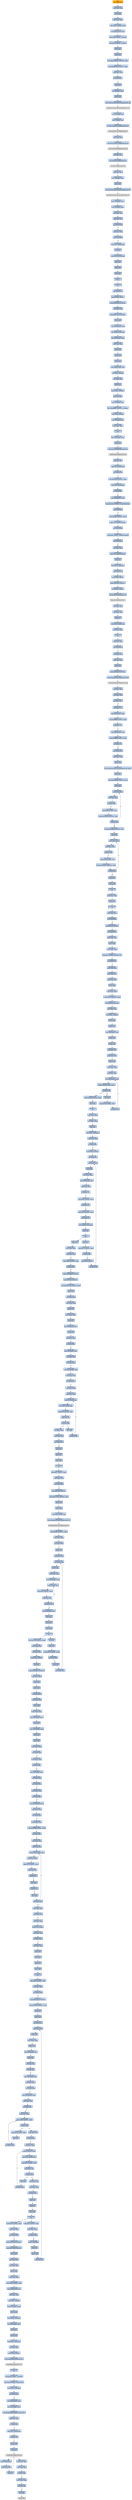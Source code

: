 digraph G {
node[shape=rectangle,style=filled,fillcolor=lightsteelblue,color=lightsteelblue]
bgcolor="transparent"
a0x0040e93acall_0x0041630e[label="start\ncall 0x0041630e",color="lightgrey",fillcolor="orange"];
a0x0041630emovl_edi_edi[label="0x0041630e\nmovl %edi, %edi"];
a0x00416310pushl_ebp[label="0x00416310\npushl %ebp"];
a0x00416311movl_esp_ebp[label="0x00416311\nmovl %esp, %ebp"];
a0x00416313subl_0x10UINT8_esp[label="0x00416313\nsubl $0x10<UINT8>, %esp"];
a0x00416316movl_0x004255d4_eax[label="0x00416316\nmovl 0x004255d4, %eax"];
a0x0041631bandl_0x0UINT8__8ebp_[label="0x0041631b\nandl $0x0<UINT8>, -8(%ebp)"];
a0x0041631fandl_0x0UINT8__4ebp_[label="0x0041631f\nandl $0x0<UINT8>, -4(%ebp)"];
a0x00416323pushl_ebx[label="0x00416323\npushl %ebx"];
a0x00416324pushl_edi[label="0x00416324\npushl %edi"];
a0x00416325movl_0xbb40e64eUINT32_edi[label="0x00416325\nmovl $0xbb40e64e<UINT32>, %edi"];
a0x0041632amovl_0xffff0000UINT32_ebx[label="0x0041632a\nmovl $0xffff0000<UINT32>, %ebx"];
a0x0041632fcmpl_edi_eax[label="0x0041632f\ncmpl %edi, %eax"];
a0x00416331je_0x00416340[label="0x00416331\nje 0x00416340"];
a0x00416340pushl_esi[label="0x00416340\npushl %esi"];
a0x00416341leal__8ebp__eax[label="0x00416341\nleal -8(%ebp), %eax"];
a0x00416344pushl_eax[label="0x00416344\npushl %eax"];
a0x00416345call_GetSystemTimeAsFileTime_kernel32_dll[label="0x00416345\ncall GetSystemTimeAsFileTime@kernel32.dll"];
GetSystemTimeAsFileTime_kernel32_dll[label="GetSystemTimeAsFileTime@kernel32.dll",color="lightgrey",fillcolor="lightgrey"];
a0x0041634bmovl__4ebp__esi[label="0x0041634b\nmovl -4(%ebp), %esi"];
a0x0041634exorl__8ebp__esi[label="0x0041634e\nxorl -8(%ebp), %esi"];
a0x00416351call_GetCurrentProcessId_kernel32_dll[label="0x00416351\ncall GetCurrentProcessId@kernel32.dll"];
GetCurrentProcessId_kernel32_dll[label="GetCurrentProcessId@kernel32.dll",color="lightgrey",fillcolor="lightgrey"];
a0x00416357xorl_eax_esi[label="0x00416357\nxorl %eax, %esi"];
a0x00416359call_GetCurrentThreadId_kernel32_dll[label="0x00416359\ncall GetCurrentThreadId@kernel32.dll"];
GetCurrentThreadId_kernel32_dll[label="GetCurrentThreadId@kernel32.dll",color="lightgrey",fillcolor="lightgrey"];
a0x0041635fxorl_eax_esi[label="0x0041635f\nxorl %eax, %esi"];
a0x00416361call_GetTickCount_kernel32_dll[label="0x00416361\ncall GetTickCount@kernel32.dll"];
GetTickCount_kernel32_dll[label="GetTickCount@kernel32.dll",color="lightgrey",fillcolor="lightgrey"];
a0x00416367xorl_eax_esi[label="0x00416367\nxorl %eax, %esi"];
a0x00416369leal__16ebp__eax[label="0x00416369\nleal -16(%ebp), %eax"];
a0x0041636cpushl_eax[label="0x0041636c\npushl %eax"];
a0x0041636dcall_QueryPerformanceCounter_kernel32_dll[label="0x0041636d\ncall QueryPerformanceCounter@kernel32.dll"];
QueryPerformanceCounter_kernel32_dll[label="QueryPerformanceCounter@kernel32.dll",color="lightgrey",fillcolor="lightgrey"];
a0x00416373movl__12ebp__eax[label="0x00416373\nmovl -12(%ebp), %eax"];
a0x00416376xorl__16ebp__eax[label="0x00416376\nxorl -16(%ebp), %eax"];
a0x00416379xorl_eax_esi[label="0x00416379\nxorl %eax, %esi"];
a0x0041637bcmpl_edi_esi[label="0x0041637b\ncmpl %edi, %esi"];
a0x0041637djne_0x00416386[label="0x0041637d\njne 0x00416386"];
a0x00416386testl_esi_ebx[label="0x00416386\ntestl %esi, %ebx"];
a0x00416388jne_0x00416396[label="0x00416388\njne 0x00416396"];
a0x00416396movl_esi_0x004255d4[label="0x00416396\nmovl %esi, 0x004255d4"];
a0x0041639cnotl_esi[label="0x0041639c\nnotl %esi"];
a0x0041639emovl_esi_0x004255d8[label="0x0041639e\nmovl %esi, 0x004255d8"];
a0x004163a4popl_esi[label="0x004163a4\npopl %esi"];
a0x004163a5popl_edi[label="0x004163a5\npopl %edi"];
a0x004163a6popl_ebx[label="0x004163a6\npopl %ebx"];
a0x004163a7leave_[label="0x004163a7\nleave "];
a0x004163a8ret[label="0x004163a8\nret"];
a0x0040e93fjmp_0x0040e7cd[label="0x0040e93f\njmp 0x0040e7cd"];
a0x0040e7cdpushl_0x58UINT8[label="0x0040e7cd\npushl $0x58<UINT8>"];
a0x0040e7cfpushl_0x423a90UINT32[label="0x0040e7cf\npushl $0x423a90<UINT32>"];
a0x0040e7d4call_0x00412580[label="0x0040e7d4\ncall 0x00412580"];
a0x00412580pushl_0x4125e0UINT32[label="0x00412580\npushl $0x4125e0<UINT32>"];
a0x00412585pushl_fs_0[label="0x00412585\npushl %fs:0"];
a0x0041258cmovl_0x10esp__eax[label="0x0041258c\nmovl 0x10(%esp), %eax"];
a0x00412590movl_ebp_0x10esp_[label="0x00412590\nmovl %ebp, 0x10(%esp)"];
a0x00412594leal_0x10esp__ebp[label="0x00412594\nleal 0x10(%esp), %ebp"];
a0x00412598subl_eax_esp[label="0x00412598\nsubl %eax, %esp"];
a0x0041259apushl_ebx[label="0x0041259a\npushl %ebx"];
a0x0041259bpushl_esi[label="0x0041259b\npushl %esi"];
a0x0041259cpushl_edi[label="0x0041259c\npushl %edi"];
a0x0041259dmovl_0x004255d4_eax[label="0x0041259d\nmovl 0x004255d4, %eax"];
a0x004125a2xorl_eax__4ebp_[label="0x004125a2\nxorl %eax, -4(%ebp)"];
a0x004125a5xorl_ebp_eax[label="0x004125a5\nxorl %ebp, %eax"];
a0x004125a7pushl_eax[label="0x004125a7\npushl %eax"];
a0x004125a8movl_esp__24ebp_[label="0x004125a8\nmovl %esp, -24(%ebp)"];
a0x004125abpushl__8ebp_[label="0x004125ab\npushl -8(%ebp)"];
a0x004125aemovl__4ebp__eax[label="0x004125ae\nmovl -4(%ebp), %eax"];
a0x004125b1movl_0xfffffffeUINT32__4ebp_[label="0x004125b1\nmovl $0xfffffffe<UINT32>, -4(%ebp)"];
a0x004125b8movl_eax__8ebp_[label="0x004125b8\nmovl %eax, -8(%ebp)"];
a0x004125bbleal__16ebp__eax[label="0x004125bb\nleal -16(%ebp), %eax"];
a0x004125bemovl_eax_fs_0[label="0x004125be\nmovl %eax, %fs:0"];
a0x004125c4ret[label="0x004125c4\nret"];
a0x0040e7d9leal__104ebp__eax[label="0x0040e7d9\nleal -104(%ebp), %eax"];
a0x0040e7dcpushl_eax[label="0x0040e7dc\npushl %eax"];
a0x0040e7ddcall_GetStartupInfoW_kernel32_dll[label="0x0040e7dd\ncall GetStartupInfoW@kernel32.dll"];
GetStartupInfoW_kernel32_dll[label="GetStartupInfoW@kernel32.dll",color="lightgrey",fillcolor="lightgrey"];
a0x0040e7e3xorl_esi_esi[label="0x0040e7e3\nxorl %esi, %esi"];
a0x0040e7e5cmpl_esi_0x00428528[label="0x0040e7e5\ncmpl %esi, 0x00428528"];
a0x0040e7ebjne_0x0040e7f8[label="0x0040e7eb\njne 0x0040e7f8"];
a0x0040e7f8movl_0x5a4dUINT32_eax[label="0x0040e7f8\nmovl $0x5a4d<UINT32>, %eax"];
a0x0040e7fdcmpw_ax_0x00400000[label="0x0040e7fd\ncmpw %ax, 0x00400000"];
a0x0040e804je_0x0040e80b[label="0x0040e804\nje 0x0040e80b"];
a0x0040e80bmovl_0x0040003c_eax[label="0x0040e80b\nmovl 0x0040003c, %eax"];
a0x0040e810cmpl_0x4550UINT32_0x400000eax_[label="0x0040e810\ncmpl $0x4550<UINT32>, 0x400000(%eax)"];
a0x0040e81ajne_0x0040e806[label="0x0040e81a\njne 0x0040e806"];
a0x0040e81cmovl_0x10bUINT32_ecx[label="0x0040e81c\nmovl $0x10b<UINT32>, %ecx"];
a0x0040e821cmpw_cx_0x400018eax_[label="0x0040e821\ncmpw %cx, 0x400018(%eax)"];
a0x0040e828jne_0x0040e806[label="0x0040e828\njne 0x0040e806"];
a0x0040e82acmpl_0xeUINT8_0x400074eax_[label="0x0040e82a\ncmpl $0xe<UINT8>, 0x400074(%eax)"];
a0x0040e831jbe_0x0040e806[label="0x0040e831\njbe 0x0040e806"];
a0x0040e833xorl_ecx_ecx[label="0x0040e833\nxorl %ecx, %ecx"];
a0x0040e835cmpl_esi_0x4000e8eax_[label="0x0040e835\ncmpl %esi, 0x4000e8(%eax)"];
a0x0040e83bsetne_cl[label="0x0040e83b\nsetne %cl"];
a0x0040e83emovl_ecx__28ebp_[label="0x0040e83e\nmovl %ecx, -28(%ebp)"];
a0x0040e841call_0x0041276f[label="0x0040e841\ncall 0x0041276f"];
a0x0041276fpushl_0x0UINT8[label="0x0041276f\npushl $0x0<UINT8>"];
a0x00412771pushl_0x1000UINT32[label="0x00412771\npushl $0x1000<UINT32>"];
a0x00412776pushl_0x0UINT8[label="0x00412776\npushl $0x0<UINT8>"];
a0x00412778call_HeapCreate_kernel32_dll[label="0x00412778\ncall HeapCreate@kernel32.dll"];
HeapCreate_kernel32_dll[label="HeapCreate@kernel32.dll",color="lightgrey",fillcolor="lightgrey"];
a0x0041277exorl_ecx_ecx[label="0x0041277e\nxorl %ecx, %ecx"];
a0x00412780testl_eax_eax[label="0x00412780\ntestl %eax, %eax"];
a0x00412782setne_cl[label="0x00412782\nsetne %cl"];
a0x00412785movl_eax_0x00427ad0[label="0x00412785\nmovl %eax, 0x00427ad0"];
a0x0041278amovl_ecx_eax[label="0x0041278a\nmovl %ecx, %eax"];
a0x0041278cret[label="0x0041278c\nret"];
a0x0040e846testl_eax_eax[label="0x0040e846\ntestl %eax, %eax"];
a0x0040e848jne_0x0040e852[label="0x0040e848\njne 0x0040e852"];
a0x0040e852call_0x004119ca[label="0x0040e852\ncall 0x004119ca"];
a0x004119camovl_edi_edi[label="0x004119ca\nmovl %edi, %edi"];
a0x004119ccpushl_edi[label="0x004119cc\npushl %edi"];
a0x004119cdpushl_0x41f160UINT32[label="0x004119cd\npushl $0x41f160<UINT32>"];
a0x004119d2call_GetModuleHandleW_kernel32_dll[label="0x004119d2\ncall GetModuleHandleW@kernel32.dll"];
GetModuleHandleW_kernel32_dll[label="GetModuleHandleW@kernel32.dll",color="lightgrey",fillcolor="lightgrey"];
a0x004119d8movl_eax_edi[label="0x004119d8\nmovl %eax, %edi"];
a0x004119datestl_edi_edi[label="0x004119da\ntestl %edi, %edi"];
a0x004119dcjne_0x004119e7[label="0x004119dc\njne 0x004119e7"];
a0x004119decall_0x00411717[label="0x004119de\ncall 0x00411717"];
a0x00411717movl_0x00425d5c_eax[label="0x00411717\nmovl 0x00425d5c, %eax"];
a0x0041171ccmpl_0xffffffffUINT8_eax[label="0x0041171c\ncmpl $0xffffffff<UINT8>, %eax"];
a0x0041171fje_0x00411737[label="0x0041171f\nje 0x00411737"];
a0x00411737movl_0x00425d60_eax[label="0x00411737\nmovl 0x00425d60, %eax"];
a0x0041173ccmpl_0xffffffffUINT8_eax[label="0x0041173c\ncmpl $0xffffffff<UINT8>, %eax"];
a0x0041173fje_0x0041174f[label="0x0041173f\nje 0x0041174f"];
a0x0041174fjmp_0x00412873[label="0x0041174f\njmp 0x00412873"];
a0x00412873movl_edi_edi[label="0x00412873\nmovl %edi, %edi"];
a0x00412875pushl_ebx[label="0x00412875\npushl %ebx"];
a0x00412876movl_DeleteCriticalSection_kernel32_dll_ebx[label="0x00412876\nmovl DeleteCriticalSection@kernel32.dll, %ebx"];
a0x0041287cpushl_esi[label="0x0041287c\npushl %esi"];
a0x0041287dmovl_0x425db0UINT32_esi[label="0x0041287d\nmovl $0x425db0<UINT32>, %esi"];
a0x00412882pushl_edi[label="0x00412882\npushl %edi"];
a0x00412883movl_esi__edi[label="0x00412883\nmovl (%esi), %edi"];
a0x00412885testl_edi_edi[label="0x00412885\ntestl %edi, %edi"];
a0x00412887je_0x0041289c[label="0x00412887\nje 0x0041289c"];
a0x0041289caddl_0x8UINT8_esi[label="0x0041289c\naddl $0x8<UINT8>, %esi"];
a0x0041289fcmpl_0x425ed0UINT32_esi[label="0x0041289f\ncmpl $0x425ed0<UINT32>, %esi"];
a0x004128a5jl_0x00412883[label="0x004128a5\njl 0x00412883"];
a0x004128a7movl_0x425db0UINT32_esi[label="0x004128a7\nmovl $0x425db0<UINT32>, %esi"];
a0x004128acpopl_edi[label="0x004128ac\npopl %edi"];
a0x004128admovl_esi__eax[label="0x004128ad\nmovl (%esi), %eax"];
a0x004128aftestl_eax_eax[label="0x004128af\ntestl %eax, %eax"];
a0x004128b1je_0x004128bc[label="0x004128b1\nje 0x004128bc"];
a0x004128bcaddl_0x8UINT8_esi[label="0x004128bc\naddl $0x8<UINT8>, %esi"];
a0x004128bfcmpl_0x425ed0UINT32_esi[label="0x004128bf\ncmpl $0x425ed0<UINT32>, %esi"];
a0x004128c5jl_0x004128ad[label="0x004128c5\njl 0x004128ad"];
a0x004128c7popl_esi[label="0x004128c7\npopl %esi"];
a0x004128c8popl_ebx[label="0x004128c8\npopl %ebx"];
a0x004128c9ret[label="0x004128c9\nret"];
a0x004119e3xorl_eax_eax[label="0x004119e3\nxorl %eax, %eax"];
a0x004119e5popl_edi[label="0x004119e5\npopl %edi"];
a0x004119e6ret[label="0x004119e6\nret"];
a0x0040e857testl_eax_eax[label="0x0040e857\ntestl %eax, %eax"];
a0x0040e859jne_0x0040e863[label="0x0040e859\njne 0x0040e863"];
a0x0040e85bpushl_0x10UINT8[label="0x0040e85b\npushl $0x10<UINT8>"];
a0x0040e85dcall_0x0040e7a4[label="0x0040e85d\ncall 0x0040e7a4"];
a0x0040e7a4movl_edi_edi[label="0x0040e7a4\nmovl %edi, %edi"];
a0x0040e7a6pushl_ebp[label="0x0040e7a6\npushl %ebp"];
a0x0040e7a7movl_esp_ebp[label="0x0040e7a7\nmovl %esp, %ebp"];
a0x0040e7a9cmpl_0x1UINT8_0x00427764[label="0x0040e7a9\ncmpl $0x1<UINT8>, 0x00427764"];
a0x0040e7b0jne_0x0040e7b7[label="0x0040e7b0\njne 0x0040e7b7"];
a0x0040e7b7pushl_0x8ebp_[label="0x0040e7b7\npushl 0x8(%ebp)"];
a0x0040e7bacall_0x004157c2[label="0x0040e7ba\ncall 0x004157c2"];
a0x004157c2movl_edi_edi[label="0x004157c2\nmovl %edi, %edi"];
a0x004157c4pushl_ebp[label="0x004157c4\npushl %ebp"];
a0x004157c5movl_esp_ebp[label="0x004157c5\nmovl %esp, %ebp"];
a0x004157c7subl_0x1fcUINT32_esp[label="0x004157c7\nsubl $0x1fc<UINT32>, %esp"];
a0x004157cdmovl_0x004255d4_eax[label="0x004157cd\nmovl 0x004255d4, %eax"];
a0x004157d2xorl_ebp_eax[label="0x004157d2\nxorl %ebp, %eax"];
a0x004157d4movl_eax__4ebp_[label="0x004157d4\nmovl %eax, -4(%ebp)"];
a0x004157d7pushl_ebx[label="0x004157d7\npushl %ebx"];
a0x004157d8pushl_esi[label="0x004157d8\npushl %esi"];
a0x004157d9movl_0x8ebp__esi[label="0x004157d9\nmovl 0x8(%ebp), %esi"];
a0x004157dcpushl_edi[label="0x004157dc\npushl %edi"];
a0x004157ddpushl_esi[label="0x004157dd\npushl %esi"];
a0x004157decall_0x0041579c[label="0x004157de\ncall 0x0041579c"];
a0x0041579cmovl_edi_edi[label="0x0041579c\nmovl %edi, %edi"];
a0x0041579epushl_ebp[label="0x0041579e\npushl %ebp"];
a0x0041579fmovl_esp_ebp[label="0x0041579f\nmovl %esp, %ebp"];
a0x004157a1xorl_eax_eax[label="0x004157a1\nxorl %eax, %eax"];
a0x004157a3movl_0x8ebp__ecx[label="0x004157a3\nmovl 0x8(%ebp), %ecx"];
a0x004157a6cmpl_0x41fa48eax8__ecx[label="0x004157a6\ncmpl 0x41fa48(,%eax,8), %ecx"];
a0x004157adje_0x004157b9[label="0x004157ad\nje 0x004157b9"];
a0x004157afincl_eax[label="0x004157af\nincl %eax"];
a0x004157b0cmpl_0x16UINT8_eax[label="0x004157b0\ncmpl $0x16<UINT8>, %eax"];
a0x004157b3jb_0x004157a3[label="0x004157b3\njb 0x004157a3"];
a0x004157b9movl_0x41fa4ceax8__eax[label="0x004157b9\nmovl 0x41fa4c(,%eax,8), %eax"];
a0x004157c0popl_ebp[label="0x004157c0\npopl %ebp"];
a0x004157c1ret[label="0x004157c1\nret"];
a0x004157e3movl_eax_edi[label="0x004157e3\nmovl %eax, %edi"];
a0x004157e5xorl_ebx_ebx[label="0x004157e5\nxorl %ebx, %ebx"];
a0x004157e7popl_ecx[label="0x004157e7\npopl %ecx"];
a0x004157e8movl_edi__508ebp_[label="0x004157e8\nmovl %edi, -508(%ebp)"];
a0x004157eecmpl_ebx_edi[label="0x004157ee\ncmpl %ebx, %edi"];
a0x004157f0je_0x00415962[label="0x004157f0\nje 0x00415962"];
a0x004157f6pushl_0x3UINT8[label="0x004157f6\npushl $0x3<UINT8>"];
a0x004157f8call_0x0041c6f7[label="0x004157f8\ncall 0x0041c6f7"];
a0x0041c6f7movl_edi_edi[label="0x0041c6f7\nmovl %edi, %edi"];
a0x0041c6f9pushl_ebp[label="0x0041c6f9\npushl %ebp"];
a0x0041c6famovl_esp_ebp[label="0x0041c6fa\nmovl %esp, %ebp"];
a0x0041c6fcmovl_0x8ebp__ecx[label="0x0041c6fc\nmovl 0x8(%ebp), %ecx"];
a0x0041c6fftestl_ecx_ecx[label="0x0041c6ff\ntestl %ecx, %ecx"];
a0x0041c701js_0x0041c721[label="0x0041c701\njs 0x0041c721"];
a0x0041c703cmpl_0x2UINT8_ecx[label="0x0041c703\ncmpl $0x2<UINT8>, %ecx"];
a0x0041c706jle_0x0041c714[label="0x0041c706\njle 0x0041c714"];
a0x0041c708cmpl_0x3UINT8_ecx[label="0x0041c708\ncmpl $0x3<UINT8>, %ecx"];
a0x0041c70bjne_0x0041c721[label="0x0041c70b\njne 0x0041c721"];
a0x0041c70dmovl_0x00427764_eax[label="0x0041c70d\nmovl 0x00427764, %eax"];
a0x0041c712popl_ebp[label="0x0041c712\npopl %ebp"];
a0x0041c713ret[label="0x0041c713\nret"];
a0x004157fdpopl_ecx[label="0x004157fd\npopl %ecx"];
a0x004157fecmpl_0x1UINT8_eax[label="0x004157fe\ncmpl $0x1<UINT8>, %eax"];
a0x00415801je_0x0041590e[label="0x00415801\nje 0x0041590e"];
a0x00415807pushl_0x3UINT8[label="0x00415807\npushl $0x3<UINT8>"];
a0x00415809call_0x0041c6f7[label="0x00415809\ncall 0x0041c6f7"];
a0x0041580epopl_ecx[label="0x0041580e\npopl %ecx"];
a0x0041580ftestl_eax_eax[label="0x0041580f\ntestl %eax, %eax"];
a0x00415811jne_0x00415820[label="0x00415811\njne 0x00415820"];
a0x00415820cmpl_0xfcUINT32_esi[label="0x00415820\ncmpl $0xfc<UINT32>, %esi"];
a0x00415826je_0x00415962[label="0x00415826\nje 0x00415962"];
a0x0041582cpushl_0x41fb84UINT32[label="0x0041582c\npushl $0x41fb84<UINT32>"];
a0x00415831pushl_0x314UINT32[label="0x00415831\npushl $0x314<UINT32>"];
a0x00415836movl_0x427c50UINT32_edi[label="0x00415836\nmovl $0x427c50<UINT32>, %edi"];
a0x0041583bpushl_edi[label="0x0041583b\npushl %edi"];
a0x0041583ccall_0x0041c694[label="0x0041583c\ncall 0x0041c694"];
a0x0041c694movl_edi_edi[label="0x0041c694\nmovl %edi, %edi"];
a0x0041c696pushl_ebp[label="0x0041c696\npushl %ebp"];
a0x0041c697movl_esp_ebp[label="0x0041c697\nmovl %esp, %ebp"];
a0x0041c699pushl_esi[label="0x0041c699\npushl %esi"];
a0x0041c69amovl_0x8ebp__esi[label="0x0041c69a\nmovl 0x8(%ebp), %esi"];
a0x0041c69dpushl_edi[label="0x0041c69d\npushl %edi"];
a0x0041c69etestl_esi_esi[label="0x0041c69e\ntestl %esi, %esi"];
a0x0041c6a0je_0x0041c6a9[label="0x0041c6a0\nje 0x0041c6a9"];
a0x0041c6a2movl_0xcebp__edi[label="0x0041c6a2\nmovl 0xc(%ebp), %edi"];
a0x0041c6a5testl_edi_edi[label="0x0041c6a5\ntestl %edi, %edi"];
a0x0041c6a7jne_0x0041c6be[label="0x0041c6a7\njne 0x0041c6be"];
a0x0041c6bemovl_0x10ebp__eax[label="0x0041c6be\nmovl 0x10(%ebp), %eax"];
a0x0041c6c1testl_eax_eax[label="0x0041c6c1\ntestl %eax, %eax"];
a0x0041c6c3jne_0x0041c6ca[label="0x0041c6c3\njne 0x0041c6ca"];
a0x0041c6camovl_esi_edx[label="0x0041c6ca\nmovl %esi, %edx"];
a0x0041c6ccsubl_eax_edx[label="0x0041c6cc\nsubl %eax, %edx"];
a0x0041c6cemovzwl_eax__ecx[label="0x0041c6ce\nmovzwl (%eax), %ecx"];
a0x0041c6d1movw_cx_edxeax_[label="0x0041c6d1\nmovw %cx, (%edx,%eax)"];
a0x0041c6d5addl_0x2UINT8_eax[label="0x0041c6d5\naddl $0x2<UINT8>, %eax"];
a0x0041c6d8testw_cx_cx[label="0x0041c6d8\ntestw %cx, %cx"];
a0x0041c6dbje_0x0041c6e0[label="0x0041c6db\nje 0x0041c6e0"];
a0x0041c6dddecl_edi[label="0x0041c6dd\ndecl %edi"];
a0x0041c6dejne_0x0041c6ce[label="0x0041c6de\njne 0x0041c6ce"];
a0x0041c6e0xorl_eax_eax[label="0x0041c6e0\nxorl %eax, %eax"];
a0x0041c6e2testl_edi_edi[label="0x0041c6e2\ntestl %edi, %edi"];
a0x0041c6e4jne_0x0041c6ba[label="0x0041c6e4\njne 0x0041c6ba"];
a0x0041c6bapopl_edi[label="0x0041c6ba\npopl %edi"];
a0x0041c6bbpopl_esi[label="0x0041c6bb\npopl %esi"];
a0x0041c6bcpopl_ebp[label="0x0041c6bc\npopl %ebp"];
a0x0041c6bdret[label="0x0041c6bd\nret"];
a0x00415841addl_0xcUINT8_esp[label="0x00415841\naddl $0xc<UINT8>, %esp"];
a0x00415844testl_eax_eax[label="0x00415844\ntestl %eax, %eax"];
a0x00415846jne_0x00415904[label="0x00415846\njne 0x00415904"];
a0x0041584cpushl_0x104UINT32[label="0x0041584c\npushl $0x104<UINT32>"];
a0x00415851movl_0x427c82UINT32_esi[label="0x00415851\nmovl $0x427c82<UINT32>, %esi"];
a0x00415856pushl_esi[label="0x00415856\npushl %esi"];
a0x00415857pushl_ebx[label="0x00415857\npushl %ebx"];
a0x00415858movw_ax_0x00427e8a[label="0x00415858\nmovw %ax, 0x00427e8a"];
a0x0041585ecall_GetModuleFileNameW_kernel32_dll[label="0x0041585e\ncall GetModuleFileNameW@kernel32.dll"];
GetModuleFileNameW_kernel32_dll[label="GetModuleFileNameW@kernel32.dll",color="lightgrey",fillcolor="lightgrey"];
a0x00415864movl_0x2fbUINT32_ebx[label="0x00415864\nmovl $0x2fb<UINT32>, %ebx"];
a0x00415869testl_eax_eax[label="0x00415869\ntestl %eax, %eax"];
a0x0041586bjne_0x0041588c[label="0x0041586b\njne 0x0041588c"];
a0x0041588cpushl_esi[label="0x0041588c\npushl %esi"];
a0x0041588dcall_0x00415130[label="0x0041588d\ncall 0x00415130"];
a0x00415130movl_edi_edi[label="0x00415130\nmovl %edi, %edi"];
a0x00415132pushl_ebp[label="0x00415132\npushl %ebp"];
a0x00415133movl_esp_ebp[label="0x00415133\nmovl %esp, %ebp"];
a0x00415135movl_0x8ebp__eax[label="0x00415135\nmovl 0x8(%ebp), %eax"];
a0x00415138movw_eax__cx[label="0x00415138\nmovw (%eax), %cx"];
a0x0041513baddl_0x2UINT8_eax[label="0x0041513b\naddl $0x2<UINT8>, %eax"];
a0x0041513etestw_cx_cx[label="0x0041513e\ntestw %cx, %cx"];
a0x00415141jne_0x00415138[label="0x00415141\njne 0x00415138"];
a0x00415143subl_0x8ebp__eax[label="0x00415143\nsubl 0x8(%ebp), %eax"];
a0x00415146sarl_eax[label="0x00415146\nsarl %eax"];
a0x00415148decl_eax[label="0x00415148\ndecl %eax"];
a0x00415149popl_ebp[label="0x00415149\npopl %ebp"];
a0x0041514aret[label="0x0041514a\nret"];
a0x00415892incl_eax[label="0x00415892\nincl %eax"];
a0x00415893popl_ecx[label="0x00415893\npopl %ecx"];
a0x00415894cmpl_0x3cUINT8_eax[label="0x00415894\ncmpl $0x3c<UINT8>, %eax"];
a0x00415897jbe_0x004158c3[label="0x00415897\njbe 0x004158c3"];
a0x00415899pushl_esi[label="0x00415899\npushl %esi"];
a0x0041589acall_0x00415130[label="0x0041589a\ncall 0x00415130"];
a0x0041589fleal_0x427c0ceax2__eax[label="0x0041589f\nleal 0x427c0c(,%eax,2), %eax"];
a0x004158a6movl_eax_ecx[label="0x004158a6\nmovl %eax, %ecx"];
a0x004158a8subl_esi_ecx[label="0x004158a8\nsubl %esi, %ecx"];
a0x004158aapushl_0x3UINT8[label="0x004158aa\npushl $0x3<UINT8>"];
a0x004158acsarl_ecx[label="0x004158ac\nsarl %ecx"];
a0x004158aepushl_0x41fb4cUINT32[label="0x004158ae\npushl $0x41fb4c<UINT32>"];
a0x004158b3subl_ecx_ebx[label="0x004158b3\nsubl %ecx, %ebx"];
a0x004158b5pushl_ebx[label="0x004158b5\npushl %ebx"];
a0x004158b6pushl_eax[label="0x004158b6\npushl %eax"];
a0x004158b7call_0x00415b86[label="0x004158b7\ncall 0x00415b86"];
a0x00415b86movl_edi_edi[label="0x00415b86\nmovl %edi, %edi"];
a0x00415b88pushl_ebp[label="0x00415b88\npushl %ebp"];
a0x00415b89movl_esp_ebp[label="0x00415b89\nmovl %esp, %ebp"];
a0x00415b8bmovl_0x8ebp__edx[label="0x00415b8b\nmovl 0x8(%ebp), %edx"];
a0x00415b8epushl_ebx[label="0x00415b8e\npushl %ebx"];
a0x00415b8fmovl_0x14ebp__ebx[label="0x00415b8f\nmovl 0x14(%ebp), %ebx"];
a0x00415b92pushl_esi[label="0x00415b92\npushl %esi"];
a0x00415b93pushl_edi[label="0x00415b93\npushl %edi"];
a0x00415b94testl_ebx_ebx[label="0x00415b94\ntestl %ebx, %ebx"];
a0x00415b96jne_0x00415ba8[label="0x00415b96\njne 0x00415ba8"];
a0x00415ba8testl_edx_edx[label="0x00415ba8\ntestl %edx, %edx"];
a0x00415baaje_0x00415bb3[label="0x00415baa\nje 0x00415bb3"];
a0x00415bacmovl_0xcebp__edi[label="0x00415bac\nmovl 0xc(%ebp), %edi"];
a0x00415baftestl_edi_edi[label="0x00415baf\ntestl %edi, %edi"];
a0x00415bb1jne_0x00415bc6[label="0x00415bb1\njne 0x00415bc6"];
a0x00415bc6testl_ebx_ebx[label="0x00415bc6\ntestl %ebx, %ebx"];
a0x00415bc8jne_0x00415bd1[label="0x00415bc8\njne 0x00415bd1"];
a0x00415bd1movl_0x10ebp__ecx[label="0x00415bd1\nmovl 0x10(%ebp), %ecx"];
a0x00415bd4testl_ecx_ecx[label="0x00415bd4\ntestl %ecx, %ecx"];
a0x00415bd6jne_0x00415bdf[label="0x00415bd6\njne 0x00415bdf"];
a0x00415bdfmovl_edx_eax[label="0x00415bdf\nmovl %edx, %eax"];
a0x00415be1cmpl_0xffffffffUINT8_ebx[label="0x00415be1\ncmpl $0xffffffff<UINT8>, %ebx"];
a0x00415be4jne_0x00415bfe[label="0x00415be4\njne 0x00415bfe"];
a0x00415bfemovl_ecx_esi[label="0x00415bfe\nmovl %ecx, %esi"];
a0x00415c00subl_edx_esi[label="0x00415c00\nsubl %edx, %esi"];
a0x00415c02movzwl_esieax__ecx[label="0x00415c02\nmovzwl (%esi,%eax), %ecx"];
a0x00415c06movw_cx_eax_[label="0x00415c06\nmovw %cx, (%eax)"];
a0x00415c09addl_0x2UINT8_eax[label="0x00415c09\naddl $0x2<UINT8>, %eax"];
a0x00415c0ctestw_cx_cx[label="0x00415c0c\ntestw %cx, %cx"];
a0x00415c0fje_0x00415c17[label="0x00415c0f\nje 0x00415c17"];
a0x00415c11decl_edi[label="0x00415c11\ndecl %edi"];
a0x00415c12je_0x00415c17[label="0x00415c12\nje 0x00415c17"];
a0x00415c14decl_ebx[label="0x00415c14\ndecl %ebx"];
a0x00415c15jne_0x00415c02[label="0x00415c15\njne 0x00415c02"];
a0x00415c17testl_ebx_ebx[label="0x00415c17\ntestl %ebx, %ebx"];
a0x00415c19jne_0x00415c20[label="0x00415c19\njne 0x00415c20"];
a0x00415c1bxorl_ecx_ecx[label="0x00415c1b\nxorl %ecx, %ecx"];
a0x00415c1dmovw_cx_eax_[label="0x00415c1d\nmovw %cx, (%eax)"];
a0x00415c20testl_edi_edi[label="0x00415c20\ntestl %edi, %edi"];
a0x00415c22jne_0x00415ba1[label="0x00415c22\njne 0x00415ba1"];
a0x00415ba1xorl_eax_eax[label="0x00415ba1\nxorl %eax, %eax"];
a0x00415ba3popl_edi[label="0x00415ba3\npopl %edi"];
a0x00415ba4popl_esi[label="0x00415ba4\npopl %esi"];
a0x00415ba5popl_ebx[label="0x00415ba5\npopl %ebx"];
a0x00415ba6popl_ebp[label="0x00415ba6\npopl %ebp"];
a0x00415ba7ret[label="0x00415ba7\nret"];
a0x004158bcaddl_0x14UINT8_esp[label="0x004158bc\naddl $0x14<UINT8>, %esp"];
a0x004158bftestl_eax_eax[label="0x004158bf\ntestl %eax, %eax"];
a0x004158c1jne_0x00415880[label="0x004158c1\njne 0x00415880"];
a0x004158c3pushl_0x41fb44UINT32[label="0x004158c3\npushl $0x41fb44<UINT32>"];
a0x004158c8movl_0x314UINT32_esi[label="0x004158c8\nmovl $0x314<UINT32>, %esi"];
a0x004158cdpushl_esi[label="0x004158cd\npushl %esi"];
a0x004158cepushl_edi[label="0x004158ce\npushl %edi"];
a0x004158cfcall_0x0041c61f[label="0x004158cf\ncall 0x0041c61f"];
a0x0041c61fmovl_edi_edi[label="0x0041c61f\nmovl %edi, %edi"];
a0x0041c621pushl_ebp[label="0x0041c621\npushl %ebp"];
a0x0041c622movl_esp_ebp[label="0x0041c622\nmovl %esp, %ebp"];
a0x0041c624pushl_esi[label="0x0041c624\npushl %esi"];
a0x0041c625movl_0x8ebp__esi[label="0x0041c625\nmovl 0x8(%ebp), %esi"];
a0x0041c628pushl_edi[label="0x0041c628\npushl %edi"];
a0x0041c629testl_esi_esi[label="0x0041c629\ntestl %esi, %esi"];
a0x0041c62bje_0x0041c634[label="0x0041c62b\nje 0x0041c634"];
a0x0041c62dmovl_0xcebp__edi[label="0x0041c62d\nmovl 0xc(%ebp), %edi"];
a0x0041c630testl_edi_edi[label="0x0041c630\ntestl %edi, %edi"];
a0x0041c632jne_0x0041c649[label="0x0041c632\njne 0x0041c649"];
a0x0041c649movl_0x10ebp__ecx[label="0x0041c649\nmovl 0x10(%ebp), %ecx"];
a0x0041c64ctestl_ecx_ecx[label="0x0041c64c\ntestl %ecx, %ecx"];
a0x0041c64ejne_0x0041c657[label="0x0041c64e\njne 0x0041c657"];
a0x0041c657movl_esi_edx[label="0x0041c657\nmovl %esi, %edx"];
a0x0041c659cmpw_0x0UINT8_edx_[label="0x0041c659\ncmpw $0x0<UINT8>, (%edx)"];
a0x0041c65dje_0x0041c665[label="0x0041c65d\nje 0x0041c665"];
a0x0041c65faddl_0x2UINT8_edx[label="0x0041c65f\naddl $0x2<UINT8>, %edx"];
a0x0041c662decl_edi[label="0x0041c662\ndecl %edi"];
a0x0041c663jne_0x0041c659[label="0x0041c663\njne 0x0041c659"];
a0x0041c665testl_edi_edi[label="0x0041c665\ntestl %edi, %edi"];
a0x0041c667je_0x0041c650[label="0x0041c667\nje 0x0041c650"];
a0x0041c669subl_ecx_edx[label="0x0041c669\nsubl %ecx, %edx"];
a0x0041c66bmovzwl_ecx__eax[label="0x0041c66b\nmovzwl (%ecx), %eax"];
a0x0041c66emovw_ax_edxecx_[label="0x0041c66e\nmovw %ax, (%edx,%ecx)"];
a0x0041c672addl_0x2UINT8_ecx[label="0x0041c672\naddl $0x2<UINT8>, %ecx"];
a0x0041c675testw_ax_ax[label="0x0041c675\ntestw %ax, %ax"];
a0x0041c678je_0x0041c67d[label="0x0041c678\nje 0x0041c67d"];
a0x0041c67adecl_edi[label="0x0041c67a\ndecl %edi"];
a0x0041c67bjne_0x0041c66b[label="0x0041c67b\njne 0x0041c66b"];
a0x0041c67dxorl_eax_eax[label="0x0041c67d\nxorl %eax, %eax"];
a0x0041c67ftestl_edi_edi[label="0x0041c67f\ntestl %edi, %edi"];
a0x0041c681jne_0x0041c645[label="0x0041c681\njne 0x0041c645"];
a0x0041c645popl_edi[label="0x0041c645\npopl %edi"];
a0x0041c646popl_esi[label="0x0041c646\npopl %esi"];
a0x0041c647popl_ebp[label="0x0041c647\npopl %ebp"];
a0x0041c648ret[label="0x0041c648\nret"];
a0x004158d4addl_0xcUINT8_esp[label="0x004158d4\naddl $0xc<UINT8>, %esp"];
a0x004158d7testl_eax_eax[label="0x004158d7\ntestl %eax, %eax"];
a0x004158d9jne_0x00415880[label="0x004158d9\njne 0x00415880"];
a0x004158dbpushl__508ebp_[label="0x004158db\npushl -508(%ebp)"];
a0x004158e1pushl_esi[label="0x004158e1\npushl %esi"];
a0x004158e2pushl_edi[label="0x004158e2\npushl %edi"];
a0x004158e3call_0x0041c61f[label="0x004158e3\ncall 0x0041c61f"];
a0x004158e8addl_0xcUINT8_esp[label="0x004158e8\naddl $0xc<UINT8>, %esp"];
a0x004158ebtestl_eax_eax[label="0x004158eb\ntestl %eax, %eax"];
a0x004158edjne_0x00415880[label="0x004158ed\njne 0x00415880"];
a0x004158efpushl_0x12010UINT32[label="0x004158ef\npushl $0x12010<UINT32>"];
a0x004158f4pushl_0x41faf8UINT32[label="0x004158f4\npushl $0x41faf8<UINT32>"];
a0x004158f9pushl_edi[label="0x004158f9\npushl %edi"];
a0x004158facall_0x0041c4b3[label="0x004158fa\ncall 0x0041c4b3"];
a0x0041c4b3movl_edi_edi[label="0x0041c4b3\nmovl %edi, %edi"];
a0x0041c4b5pushl_ebp[label="0x0041c4b5\npushl %ebp"];
a0x0041c4b6movl_esp_ebp[label="0x0041c4b6\nmovl %esp, %ebp"];
a0x0041c4b8subl_0x24UINT8_esp[label="0x0041c4b8\nsubl $0x24<UINT8>, %esp"];
a0x0041c4bbmovl_0x004255d4_eax[label="0x0041c4bb\nmovl 0x004255d4, %eax"];
a0x0041c4c0xorl_ebp_eax[label="0x0041c4c0\nxorl %ebp, %eax"];
a0x0041c4c2movl_eax__4ebp_[label="0x0041c4c2\nmovl %eax, -4(%ebp)"];
a0x0041c4c5movl_0x8ebp__eax[label="0x0041c4c5\nmovl 0x8(%ebp), %eax"];
a0x0041c4c8pushl_ebx[label="0x0041c4c8\npushl %ebx"];
a0x0041c4c9movl_eax__32ebp_[label="0x0041c4c9\nmovl %eax, -32(%ebp)"];
a0x0041c4ccmovl_0xcebp__eax[label="0x0041c4cc\nmovl 0xc(%ebp), %eax"];
a0x0041c4cfpushl_esi[label="0x0041c4cf\npushl %esi"];
a0x0041c4d0pushl_edi[label="0x0041c4d0\npushl %edi"];
a0x0041c4d1movl_eax__28ebp_[label="0x0041c4d1\nmovl %eax, -28(%ebp)"];
a0x0041c4d4call_0x004116d1[label="0x0041c4d4\ncall 0x004116d1"];
a0x004116d1pushl_0x0UINT8[label="0x004116d1\npushl $0x0<UINT8>"];
a0x004116d3call_EncodePointer_kernel32_dll[label="0x004116d3\ncall EncodePointer@kernel32.dll"];
EncodePointer_kernel32_dll[label="EncodePointer@kernel32.dll",color="lightgrey",fillcolor="lightgrey"];
a0x004116d9ret[label="0x004116d9\nret"];
a0x0041c4d9andl_0x0UINT8__20ebp_[label="0x0041c4d9\nandl $0x0<UINT8>, -20(%ebp)"];
a0x0041c4ddcmpl_0x0UINT8_0x004283d4[label="0x0041c4dd\ncmpl $0x0<UINT8>, 0x004283d4"];
a0x0041c4e4movl_eax__24ebp_[label="0x0041c4e4\nmovl %eax, -24(%ebp)"];
a0x0041c4e7jne_0x0041c566[label="0x0041c4e7\njne 0x0041c566"];
a0x0041c566movl_0x004283e0_eax[label="0x0041c566\nmovl 0x004283e0, %eax"];
a0x0041c56bmovl__24ebp__ecx[label="0x0041c56b\nmovl -24(%ebp), %ecx"];
a0x0041c56emovl_DecodePointer_kernel32_dll_esi[label="0x0041c56e\nmovl DecodePointer@kernel32.dll, %esi"];
a0x0041c574cmpl_ecx_eax[label="0x0041c574\ncmpl %ecx, %eax"];
a0x0041c576je_0x0041c5bf[label="0x0041c576\nje 0x0041c5bf"];
a0x0041c578cmpl_ecx_0x004283e4[label="0x0041c578\ncmpl %ecx, 0x004283e4"];
a0x0041c57eje_0x0041c5bf[label="0x0041c57e\nje 0x0041c5bf"];
a0x0041c580pushl_eax[label="0x0041c580\npushl %eax"];
a0x0041c581call_esi[label="0x0041c581\ncall %esi"];
DecodePointer_kernel32_dll[label="DecodePointer@kernel32.dll",color="lightgrey",fillcolor="lightgrey"];
a0x0041c583pushl_0x004283e4[label="0x0041c583\npushl 0x004283e4"];
a0x0041c589movl_eax_edi[label="0x0041c589\nmovl %eax, %edi"];
a0x0041c58bcall_esi[label="0x0041c58b\ncall %esi"];
a0x0041c58dmovl_eax_ebx[label="0x0041c58d\nmovl %eax, %ebx"];
a0x0041c58ftestl_edi_edi[label="0x0041c58f\ntestl %edi, %edi"];
a0x0041c591je_0x0041c5bf[label="0x0041c591\nje 0x0041c5bf"];
a0x0041c593testl_ebx_ebx[label="0x0041c593\ntestl %ebx, %ebx"];
a0x0041c595je_0x0041c5bf[label="0x0041c595\nje 0x0041c5bf"];
a0x0041c597call_edi[label="0x0041c597\ncall %edi"];
a0x80b193ba[label="0x80b193ba",color="lightgrey",fillcolor="lightgrey"];
a0x0040e93acall_0x0041630e -> a0x0041630emovl_edi_edi [color="#000000"];
a0x0041630emovl_edi_edi -> a0x00416310pushl_ebp [color="#000000"];
a0x00416310pushl_ebp -> a0x00416311movl_esp_ebp [color="#000000"];
a0x00416311movl_esp_ebp -> a0x00416313subl_0x10UINT8_esp [color="#000000"];
a0x00416313subl_0x10UINT8_esp -> a0x00416316movl_0x004255d4_eax [color="#000000"];
a0x00416316movl_0x004255d4_eax -> a0x0041631bandl_0x0UINT8__8ebp_ [color="#000000"];
a0x0041631bandl_0x0UINT8__8ebp_ -> a0x0041631fandl_0x0UINT8__4ebp_ [color="#000000"];
a0x0041631fandl_0x0UINT8__4ebp_ -> a0x00416323pushl_ebx [color="#000000"];
a0x00416323pushl_ebx -> a0x00416324pushl_edi [color="#000000"];
a0x00416324pushl_edi -> a0x00416325movl_0xbb40e64eUINT32_edi [color="#000000"];
a0x00416325movl_0xbb40e64eUINT32_edi -> a0x0041632amovl_0xffff0000UINT32_ebx [color="#000000"];
a0x0041632amovl_0xffff0000UINT32_ebx -> a0x0041632fcmpl_edi_eax [color="#000000"];
a0x0041632fcmpl_edi_eax -> a0x00416331je_0x00416340 [color="#000000"];
a0x00416331je_0x00416340 -> a0x00416340pushl_esi [color="#000000",label="T"];
a0x00416340pushl_esi -> a0x00416341leal__8ebp__eax [color="#000000"];
a0x00416341leal__8ebp__eax -> a0x00416344pushl_eax [color="#000000"];
a0x00416344pushl_eax -> a0x00416345call_GetSystemTimeAsFileTime_kernel32_dll [color="#000000"];
a0x00416345call_GetSystemTimeAsFileTime_kernel32_dll -> GetSystemTimeAsFileTime_kernel32_dll [color="#000000"];
GetSystemTimeAsFileTime_kernel32_dll -> a0x0041634bmovl__4ebp__esi [color="#000000"];
a0x0041634bmovl__4ebp__esi -> a0x0041634exorl__8ebp__esi [color="#000000"];
a0x0041634exorl__8ebp__esi -> a0x00416351call_GetCurrentProcessId_kernel32_dll [color="#000000"];
a0x00416351call_GetCurrentProcessId_kernel32_dll -> GetCurrentProcessId_kernel32_dll [color="#000000"];
GetCurrentProcessId_kernel32_dll -> a0x00416357xorl_eax_esi [color="#000000"];
a0x00416357xorl_eax_esi -> a0x00416359call_GetCurrentThreadId_kernel32_dll [color="#000000"];
a0x00416359call_GetCurrentThreadId_kernel32_dll -> GetCurrentThreadId_kernel32_dll [color="#000000"];
GetCurrentThreadId_kernel32_dll -> a0x0041635fxorl_eax_esi [color="#000000"];
a0x0041635fxorl_eax_esi -> a0x00416361call_GetTickCount_kernel32_dll [color="#000000"];
a0x00416361call_GetTickCount_kernel32_dll -> GetTickCount_kernel32_dll [color="#000000"];
GetTickCount_kernel32_dll -> a0x00416367xorl_eax_esi [color="#000000"];
a0x00416367xorl_eax_esi -> a0x00416369leal__16ebp__eax [color="#000000"];
a0x00416369leal__16ebp__eax -> a0x0041636cpushl_eax [color="#000000"];
a0x0041636cpushl_eax -> a0x0041636dcall_QueryPerformanceCounter_kernel32_dll [color="#000000"];
a0x0041636dcall_QueryPerformanceCounter_kernel32_dll -> QueryPerformanceCounter_kernel32_dll [color="#000000"];
QueryPerformanceCounter_kernel32_dll -> a0x00416373movl__12ebp__eax [color="#000000"];
a0x00416373movl__12ebp__eax -> a0x00416376xorl__16ebp__eax [color="#000000"];
a0x00416376xorl__16ebp__eax -> a0x00416379xorl_eax_esi [color="#000000"];
a0x00416379xorl_eax_esi -> a0x0041637bcmpl_edi_esi [color="#000000"];
a0x0041637bcmpl_edi_esi -> a0x0041637djne_0x00416386 [color="#000000"];
a0x0041637djne_0x00416386 -> a0x00416386testl_esi_ebx [color="#000000",label="T"];
a0x00416386testl_esi_ebx -> a0x00416388jne_0x00416396 [color="#000000"];
a0x00416388jne_0x00416396 -> a0x00416396movl_esi_0x004255d4 [color="#000000",label="T"];
a0x00416396movl_esi_0x004255d4 -> a0x0041639cnotl_esi [color="#000000"];
a0x0041639cnotl_esi -> a0x0041639emovl_esi_0x004255d8 [color="#000000"];
a0x0041639emovl_esi_0x004255d8 -> a0x004163a4popl_esi [color="#000000"];
a0x004163a4popl_esi -> a0x004163a5popl_edi [color="#000000"];
a0x004163a5popl_edi -> a0x004163a6popl_ebx [color="#000000"];
a0x004163a6popl_ebx -> a0x004163a7leave_ [color="#000000"];
a0x004163a7leave_ -> a0x004163a8ret [color="#000000"];
a0x004163a8ret -> a0x0040e93fjmp_0x0040e7cd [color="#000000"];
a0x0040e93fjmp_0x0040e7cd -> a0x0040e7cdpushl_0x58UINT8 [color="#000000"];
a0x0040e7cdpushl_0x58UINT8 -> a0x0040e7cfpushl_0x423a90UINT32 [color="#000000"];
a0x0040e7cfpushl_0x423a90UINT32 -> a0x0040e7d4call_0x00412580 [color="#000000"];
a0x0040e7d4call_0x00412580 -> a0x00412580pushl_0x4125e0UINT32 [color="#000000"];
a0x00412580pushl_0x4125e0UINT32 -> a0x00412585pushl_fs_0 [color="#000000"];
a0x00412585pushl_fs_0 -> a0x0041258cmovl_0x10esp__eax [color="#000000"];
a0x0041258cmovl_0x10esp__eax -> a0x00412590movl_ebp_0x10esp_ [color="#000000"];
a0x00412590movl_ebp_0x10esp_ -> a0x00412594leal_0x10esp__ebp [color="#000000"];
a0x00412594leal_0x10esp__ebp -> a0x00412598subl_eax_esp [color="#000000"];
a0x00412598subl_eax_esp -> a0x0041259apushl_ebx [color="#000000"];
a0x0041259apushl_ebx -> a0x0041259bpushl_esi [color="#000000"];
a0x0041259bpushl_esi -> a0x0041259cpushl_edi [color="#000000"];
a0x0041259cpushl_edi -> a0x0041259dmovl_0x004255d4_eax [color="#000000"];
a0x0041259dmovl_0x004255d4_eax -> a0x004125a2xorl_eax__4ebp_ [color="#000000"];
a0x004125a2xorl_eax__4ebp_ -> a0x004125a5xorl_ebp_eax [color="#000000"];
a0x004125a5xorl_ebp_eax -> a0x004125a7pushl_eax [color="#000000"];
a0x004125a7pushl_eax -> a0x004125a8movl_esp__24ebp_ [color="#000000"];
a0x004125a8movl_esp__24ebp_ -> a0x004125abpushl__8ebp_ [color="#000000"];
a0x004125abpushl__8ebp_ -> a0x004125aemovl__4ebp__eax [color="#000000"];
a0x004125aemovl__4ebp__eax -> a0x004125b1movl_0xfffffffeUINT32__4ebp_ [color="#000000"];
a0x004125b1movl_0xfffffffeUINT32__4ebp_ -> a0x004125b8movl_eax__8ebp_ [color="#000000"];
a0x004125b8movl_eax__8ebp_ -> a0x004125bbleal__16ebp__eax [color="#000000"];
a0x004125bbleal__16ebp__eax -> a0x004125bemovl_eax_fs_0 [color="#000000"];
a0x004125bemovl_eax_fs_0 -> a0x004125c4ret [color="#000000"];
a0x004125c4ret -> a0x0040e7d9leal__104ebp__eax [color="#000000"];
a0x0040e7d9leal__104ebp__eax -> a0x0040e7dcpushl_eax [color="#000000"];
a0x0040e7dcpushl_eax -> a0x0040e7ddcall_GetStartupInfoW_kernel32_dll [color="#000000"];
a0x0040e7ddcall_GetStartupInfoW_kernel32_dll -> GetStartupInfoW_kernel32_dll [color="#000000"];
GetStartupInfoW_kernel32_dll -> a0x0040e7e3xorl_esi_esi [color="#000000"];
a0x0040e7e3xorl_esi_esi -> a0x0040e7e5cmpl_esi_0x00428528 [color="#000000"];
a0x0040e7e5cmpl_esi_0x00428528 -> a0x0040e7ebjne_0x0040e7f8 [color="#000000"];
a0x0040e7ebjne_0x0040e7f8 -> a0x0040e7f8movl_0x5a4dUINT32_eax [color="#000000",label="T"];
a0x0040e7f8movl_0x5a4dUINT32_eax -> a0x0040e7fdcmpw_ax_0x00400000 [color="#000000"];
a0x0040e7fdcmpw_ax_0x00400000 -> a0x0040e804je_0x0040e80b [color="#000000"];
a0x0040e804je_0x0040e80b -> a0x0040e80bmovl_0x0040003c_eax [color="#000000",label="T"];
a0x0040e80bmovl_0x0040003c_eax -> a0x0040e810cmpl_0x4550UINT32_0x400000eax_ [color="#000000"];
a0x0040e810cmpl_0x4550UINT32_0x400000eax_ -> a0x0040e81ajne_0x0040e806 [color="#000000"];
a0x0040e81ajne_0x0040e806 -> a0x0040e81cmovl_0x10bUINT32_ecx [color="#000000",label="F"];
a0x0040e81cmovl_0x10bUINT32_ecx -> a0x0040e821cmpw_cx_0x400018eax_ [color="#000000"];
a0x0040e821cmpw_cx_0x400018eax_ -> a0x0040e828jne_0x0040e806 [color="#000000"];
a0x0040e828jne_0x0040e806 -> a0x0040e82acmpl_0xeUINT8_0x400074eax_ [color="#000000",label="F"];
a0x0040e82acmpl_0xeUINT8_0x400074eax_ -> a0x0040e831jbe_0x0040e806 [color="#000000"];
a0x0040e831jbe_0x0040e806 -> a0x0040e833xorl_ecx_ecx [color="#000000",label="F"];
a0x0040e833xorl_ecx_ecx -> a0x0040e835cmpl_esi_0x4000e8eax_ [color="#000000"];
a0x0040e835cmpl_esi_0x4000e8eax_ -> a0x0040e83bsetne_cl [color="#000000"];
a0x0040e83bsetne_cl -> a0x0040e83emovl_ecx__28ebp_ [color="#000000"];
a0x0040e83emovl_ecx__28ebp_ -> a0x0040e841call_0x0041276f [color="#000000"];
a0x0040e841call_0x0041276f -> a0x0041276fpushl_0x0UINT8 [color="#000000"];
a0x0041276fpushl_0x0UINT8 -> a0x00412771pushl_0x1000UINT32 [color="#000000"];
a0x00412771pushl_0x1000UINT32 -> a0x00412776pushl_0x0UINT8 [color="#000000"];
a0x00412776pushl_0x0UINT8 -> a0x00412778call_HeapCreate_kernel32_dll [color="#000000"];
a0x00412778call_HeapCreate_kernel32_dll -> HeapCreate_kernel32_dll [color="#000000"];
HeapCreate_kernel32_dll -> a0x0041277exorl_ecx_ecx [color="#000000"];
a0x0041277exorl_ecx_ecx -> a0x00412780testl_eax_eax [color="#000000"];
a0x00412780testl_eax_eax -> a0x00412782setne_cl [color="#000000"];
a0x00412782setne_cl -> a0x00412785movl_eax_0x00427ad0 [color="#000000"];
a0x00412785movl_eax_0x00427ad0 -> a0x0041278amovl_ecx_eax [color="#000000"];
a0x0041278amovl_ecx_eax -> a0x0041278cret [color="#000000"];
a0x0041278cret -> a0x0040e846testl_eax_eax [color="#000000"];
a0x0040e846testl_eax_eax -> a0x0040e848jne_0x0040e852 [color="#000000"];
a0x0040e848jne_0x0040e852 -> a0x0040e852call_0x004119ca [color="#000000",label="T"];
a0x0040e852call_0x004119ca -> a0x004119camovl_edi_edi [color="#000000"];
a0x004119camovl_edi_edi -> a0x004119ccpushl_edi [color="#000000"];
a0x004119ccpushl_edi -> a0x004119cdpushl_0x41f160UINT32 [color="#000000"];
a0x004119cdpushl_0x41f160UINT32 -> a0x004119d2call_GetModuleHandleW_kernel32_dll [color="#000000"];
a0x004119d2call_GetModuleHandleW_kernel32_dll -> GetModuleHandleW_kernel32_dll [color="#000000"];
GetModuleHandleW_kernel32_dll -> a0x004119d8movl_eax_edi [color="#000000"];
a0x004119d8movl_eax_edi -> a0x004119datestl_edi_edi [color="#000000"];
a0x004119datestl_edi_edi -> a0x004119dcjne_0x004119e7 [color="#000000"];
a0x004119dcjne_0x004119e7 -> a0x004119decall_0x00411717 [color="#000000",label="F"];
a0x004119decall_0x00411717 -> a0x00411717movl_0x00425d5c_eax [color="#000000"];
a0x00411717movl_0x00425d5c_eax -> a0x0041171ccmpl_0xffffffffUINT8_eax [color="#000000"];
a0x0041171ccmpl_0xffffffffUINT8_eax -> a0x0041171fje_0x00411737 [color="#000000"];
a0x0041171fje_0x00411737 -> a0x00411737movl_0x00425d60_eax [color="#000000",label="T"];
a0x00411737movl_0x00425d60_eax -> a0x0041173ccmpl_0xffffffffUINT8_eax [color="#000000"];
a0x0041173ccmpl_0xffffffffUINT8_eax -> a0x0041173fje_0x0041174f [color="#000000"];
a0x0041173fje_0x0041174f -> a0x0041174fjmp_0x00412873 [color="#000000",label="T"];
a0x0041174fjmp_0x00412873 -> a0x00412873movl_edi_edi [color="#000000"];
a0x00412873movl_edi_edi -> a0x00412875pushl_ebx [color="#000000"];
a0x00412875pushl_ebx -> a0x00412876movl_DeleteCriticalSection_kernel32_dll_ebx [color="#000000"];
a0x00412876movl_DeleteCriticalSection_kernel32_dll_ebx -> a0x0041287cpushl_esi [color="#000000"];
a0x0041287cpushl_esi -> a0x0041287dmovl_0x425db0UINT32_esi [color="#000000"];
a0x0041287dmovl_0x425db0UINT32_esi -> a0x00412882pushl_edi [color="#000000"];
a0x00412882pushl_edi -> a0x00412883movl_esi__edi [color="#000000"];
a0x00412883movl_esi__edi -> a0x00412885testl_edi_edi [color="#000000"];
a0x00412885testl_edi_edi -> a0x00412887je_0x0041289c [color="#000000"];
a0x00412887je_0x0041289c -> a0x0041289caddl_0x8UINT8_esi [color="#000000",label="T"];
a0x0041289caddl_0x8UINT8_esi -> a0x0041289fcmpl_0x425ed0UINT32_esi [color="#000000"];
a0x0041289fcmpl_0x425ed0UINT32_esi -> a0x004128a5jl_0x00412883 [color="#000000"];
a0x004128a5jl_0x00412883 -> a0x00412883movl_esi__edi [color="#000000",label="T"];
a0x004128a5jl_0x00412883 -> a0x004128a7movl_0x425db0UINT32_esi [color="#000000",label="F"];
a0x004128a7movl_0x425db0UINT32_esi -> a0x004128acpopl_edi [color="#000000"];
a0x004128acpopl_edi -> a0x004128admovl_esi__eax [color="#000000"];
a0x004128admovl_esi__eax -> a0x004128aftestl_eax_eax [color="#000000"];
a0x004128aftestl_eax_eax -> a0x004128b1je_0x004128bc [color="#000000"];
a0x004128b1je_0x004128bc -> a0x004128bcaddl_0x8UINT8_esi [color="#000000",label="T"];
a0x004128bcaddl_0x8UINT8_esi -> a0x004128bfcmpl_0x425ed0UINT32_esi [color="#000000"];
a0x004128bfcmpl_0x425ed0UINT32_esi -> a0x004128c5jl_0x004128ad [color="#000000"];
a0x004128c5jl_0x004128ad -> a0x004128admovl_esi__eax [color="#000000",label="T"];
a0x004128c5jl_0x004128ad -> a0x004128c7popl_esi [color="#000000",label="F"];
a0x004128c7popl_esi -> a0x004128c8popl_ebx [color="#000000"];
a0x004128c8popl_ebx -> a0x004128c9ret [color="#000000"];
a0x004128c9ret -> a0x004119e3xorl_eax_eax [color="#000000"];
a0x004119e3xorl_eax_eax -> a0x004119e5popl_edi [color="#000000"];
a0x004119e5popl_edi -> a0x004119e6ret [color="#000000"];
a0x004119e6ret -> a0x0040e857testl_eax_eax [color="#000000"];
a0x0040e857testl_eax_eax -> a0x0040e859jne_0x0040e863 [color="#000000"];
a0x0040e859jne_0x0040e863 -> a0x0040e85bpushl_0x10UINT8 [color="#000000",label="F"];
a0x0040e85bpushl_0x10UINT8 -> a0x0040e85dcall_0x0040e7a4 [color="#000000"];
a0x0040e85dcall_0x0040e7a4 -> a0x0040e7a4movl_edi_edi [color="#000000"];
a0x0040e7a4movl_edi_edi -> a0x0040e7a6pushl_ebp [color="#000000"];
a0x0040e7a6pushl_ebp -> a0x0040e7a7movl_esp_ebp [color="#000000"];
a0x0040e7a7movl_esp_ebp -> a0x0040e7a9cmpl_0x1UINT8_0x00427764 [color="#000000"];
a0x0040e7a9cmpl_0x1UINT8_0x00427764 -> a0x0040e7b0jne_0x0040e7b7 [color="#000000"];
a0x0040e7b0jne_0x0040e7b7 -> a0x0040e7b7pushl_0x8ebp_ [color="#000000",label="T"];
a0x0040e7b7pushl_0x8ebp_ -> a0x0040e7bacall_0x004157c2 [color="#000000"];
a0x0040e7bacall_0x004157c2 -> a0x004157c2movl_edi_edi [color="#000000"];
a0x004157c2movl_edi_edi -> a0x004157c4pushl_ebp [color="#000000"];
a0x004157c4pushl_ebp -> a0x004157c5movl_esp_ebp [color="#000000"];
a0x004157c5movl_esp_ebp -> a0x004157c7subl_0x1fcUINT32_esp [color="#000000"];
a0x004157c7subl_0x1fcUINT32_esp -> a0x004157cdmovl_0x004255d4_eax [color="#000000"];
a0x004157cdmovl_0x004255d4_eax -> a0x004157d2xorl_ebp_eax [color="#000000"];
a0x004157d2xorl_ebp_eax -> a0x004157d4movl_eax__4ebp_ [color="#000000"];
a0x004157d4movl_eax__4ebp_ -> a0x004157d7pushl_ebx [color="#000000"];
a0x004157d7pushl_ebx -> a0x004157d8pushl_esi [color="#000000"];
a0x004157d8pushl_esi -> a0x004157d9movl_0x8ebp__esi [color="#000000"];
a0x004157d9movl_0x8ebp__esi -> a0x004157dcpushl_edi [color="#000000"];
a0x004157dcpushl_edi -> a0x004157ddpushl_esi [color="#000000"];
a0x004157ddpushl_esi -> a0x004157decall_0x0041579c [color="#000000"];
a0x004157decall_0x0041579c -> a0x0041579cmovl_edi_edi [color="#000000"];
a0x0041579cmovl_edi_edi -> a0x0041579epushl_ebp [color="#000000"];
a0x0041579epushl_ebp -> a0x0041579fmovl_esp_ebp [color="#000000"];
a0x0041579fmovl_esp_ebp -> a0x004157a1xorl_eax_eax [color="#000000"];
a0x004157a1xorl_eax_eax -> a0x004157a3movl_0x8ebp__ecx [color="#000000"];
a0x004157a3movl_0x8ebp__ecx -> a0x004157a6cmpl_0x41fa48eax8__ecx [color="#000000"];
a0x004157a6cmpl_0x41fa48eax8__ecx -> a0x004157adje_0x004157b9 [color="#000000"];
a0x004157adje_0x004157b9 -> a0x004157afincl_eax [color="#000000",label="F"];
a0x004157afincl_eax -> a0x004157b0cmpl_0x16UINT8_eax [color="#000000"];
a0x004157b0cmpl_0x16UINT8_eax -> a0x004157b3jb_0x004157a3 [color="#000000"];
a0x004157b3jb_0x004157a3 -> a0x004157a3movl_0x8ebp__ecx [color="#000000",label="T"];
a0x004157adje_0x004157b9 -> a0x004157b9movl_0x41fa4ceax8__eax [color="#000000",label="T"];
a0x004157b9movl_0x41fa4ceax8__eax -> a0x004157c0popl_ebp [color="#000000"];
a0x004157c0popl_ebp -> a0x004157c1ret [color="#000000"];
a0x004157c1ret -> a0x004157e3movl_eax_edi [color="#000000"];
a0x004157e3movl_eax_edi -> a0x004157e5xorl_ebx_ebx [color="#000000"];
a0x004157e5xorl_ebx_ebx -> a0x004157e7popl_ecx [color="#000000"];
a0x004157e7popl_ecx -> a0x004157e8movl_edi__508ebp_ [color="#000000"];
a0x004157e8movl_edi__508ebp_ -> a0x004157eecmpl_ebx_edi [color="#000000"];
a0x004157eecmpl_ebx_edi -> a0x004157f0je_0x00415962 [color="#000000"];
a0x004157f0je_0x00415962 -> a0x004157f6pushl_0x3UINT8 [color="#000000",label="F"];
a0x004157f6pushl_0x3UINT8 -> a0x004157f8call_0x0041c6f7 [color="#000000"];
a0x004157f8call_0x0041c6f7 -> a0x0041c6f7movl_edi_edi [color="#000000"];
a0x0041c6f7movl_edi_edi -> a0x0041c6f9pushl_ebp [color="#000000"];
a0x0041c6f9pushl_ebp -> a0x0041c6famovl_esp_ebp [color="#000000"];
a0x0041c6famovl_esp_ebp -> a0x0041c6fcmovl_0x8ebp__ecx [color="#000000"];
a0x0041c6fcmovl_0x8ebp__ecx -> a0x0041c6fftestl_ecx_ecx [color="#000000"];
a0x0041c6fftestl_ecx_ecx -> a0x0041c701js_0x0041c721 [color="#000000"];
a0x0041c701js_0x0041c721 -> a0x0041c703cmpl_0x2UINT8_ecx [color="#000000",label="F"];
a0x0041c703cmpl_0x2UINT8_ecx -> a0x0041c706jle_0x0041c714 [color="#000000"];
a0x0041c706jle_0x0041c714 -> a0x0041c708cmpl_0x3UINT8_ecx [color="#000000",label="F"];
a0x0041c708cmpl_0x3UINT8_ecx -> a0x0041c70bjne_0x0041c721 [color="#000000"];
a0x0041c70bjne_0x0041c721 -> a0x0041c70dmovl_0x00427764_eax [color="#000000",label="F"];
a0x0041c70dmovl_0x00427764_eax -> a0x0041c712popl_ebp [color="#000000"];
a0x0041c712popl_ebp -> a0x0041c713ret [color="#000000"];
a0x0041c713ret -> a0x004157fdpopl_ecx [color="#000000"];
a0x004157fdpopl_ecx -> a0x004157fecmpl_0x1UINT8_eax [color="#000000"];
a0x004157fecmpl_0x1UINT8_eax -> a0x00415801je_0x0041590e [color="#000000"];
a0x00415801je_0x0041590e -> a0x00415807pushl_0x3UINT8 [color="#000000",label="F"];
a0x00415807pushl_0x3UINT8 -> a0x00415809call_0x0041c6f7 [color="#000000"];
a0x00415809call_0x0041c6f7 -> a0x0041c6f7movl_edi_edi [color="#000000"];
a0x0041c713ret -> a0x0041580epopl_ecx [color="#000000"];
a0x0041580epopl_ecx -> a0x0041580ftestl_eax_eax [color="#000000"];
a0x0041580ftestl_eax_eax -> a0x00415811jne_0x00415820 [color="#000000"];
a0x00415811jne_0x00415820 -> a0x00415820cmpl_0xfcUINT32_esi [color="#000000",label="T"];
a0x00415820cmpl_0xfcUINT32_esi -> a0x00415826je_0x00415962 [color="#000000"];
a0x00415826je_0x00415962 -> a0x0041582cpushl_0x41fb84UINT32 [color="#000000",label="F"];
a0x0041582cpushl_0x41fb84UINT32 -> a0x00415831pushl_0x314UINT32 [color="#000000"];
a0x00415831pushl_0x314UINT32 -> a0x00415836movl_0x427c50UINT32_edi [color="#000000"];
a0x00415836movl_0x427c50UINT32_edi -> a0x0041583bpushl_edi [color="#000000"];
a0x0041583bpushl_edi -> a0x0041583ccall_0x0041c694 [color="#000000"];
a0x0041583ccall_0x0041c694 -> a0x0041c694movl_edi_edi [color="#000000"];
a0x0041c694movl_edi_edi -> a0x0041c696pushl_ebp [color="#000000"];
a0x0041c696pushl_ebp -> a0x0041c697movl_esp_ebp [color="#000000"];
a0x0041c697movl_esp_ebp -> a0x0041c699pushl_esi [color="#000000"];
a0x0041c699pushl_esi -> a0x0041c69amovl_0x8ebp__esi [color="#000000"];
a0x0041c69amovl_0x8ebp__esi -> a0x0041c69dpushl_edi [color="#000000"];
a0x0041c69dpushl_edi -> a0x0041c69etestl_esi_esi [color="#000000"];
a0x0041c69etestl_esi_esi -> a0x0041c6a0je_0x0041c6a9 [color="#000000"];
a0x0041c6a0je_0x0041c6a9 -> a0x0041c6a2movl_0xcebp__edi [color="#000000",label="F"];
a0x0041c6a2movl_0xcebp__edi -> a0x0041c6a5testl_edi_edi [color="#000000"];
a0x0041c6a5testl_edi_edi -> a0x0041c6a7jne_0x0041c6be [color="#000000"];
a0x0041c6a7jne_0x0041c6be -> a0x0041c6bemovl_0x10ebp__eax [color="#000000",label="T"];
a0x0041c6bemovl_0x10ebp__eax -> a0x0041c6c1testl_eax_eax [color="#000000"];
a0x0041c6c1testl_eax_eax -> a0x0041c6c3jne_0x0041c6ca [color="#000000"];
a0x0041c6c3jne_0x0041c6ca -> a0x0041c6camovl_esi_edx [color="#000000",label="T"];
a0x0041c6camovl_esi_edx -> a0x0041c6ccsubl_eax_edx [color="#000000"];
a0x0041c6ccsubl_eax_edx -> a0x0041c6cemovzwl_eax__ecx [color="#000000"];
a0x0041c6cemovzwl_eax__ecx -> a0x0041c6d1movw_cx_edxeax_ [color="#000000"];
a0x0041c6d1movw_cx_edxeax_ -> a0x0041c6d5addl_0x2UINT8_eax [color="#000000"];
a0x0041c6d5addl_0x2UINT8_eax -> a0x0041c6d8testw_cx_cx [color="#000000"];
a0x0041c6d8testw_cx_cx -> a0x0041c6dbje_0x0041c6e0 [color="#000000"];
a0x0041c6dbje_0x0041c6e0 -> a0x0041c6dddecl_edi [color="#000000",label="F"];
a0x0041c6dddecl_edi -> a0x0041c6dejne_0x0041c6ce [color="#000000"];
a0x0041c6dejne_0x0041c6ce -> a0x0041c6cemovzwl_eax__ecx [color="#000000",label="T"];
a0x0041c6dbje_0x0041c6e0 -> a0x0041c6e0xorl_eax_eax [color="#000000",label="T"];
a0x0041c6e0xorl_eax_eax -> a0x0041c6e2testl_edi_edi [color="#000000"];
a0x0041c6e2testl_edi_edi -> a0x0041c6e4jne_0x0041c6ba [color="#000000"];
a0x0041c6e4jne_0x0041c6ba -> a0x0041c6bapopl_edi [color="#000000",label="T"];
a0x0041c6bapopl_edi -> a0x0041c6bbpopl_esi [color="#000000"];
a0x0041c6bbpopl_esi -> a0x0041c6bcpopl_ebp [color="#000000"];
a0x0041c6bcpopl_ebp -> a0x0041c6bdret [color="#000000"];
a0x0041c6bdret -> a0x00415841addl_0xcUINT8_esp [color="#000000"];
a0x00415841addl_0xcUINT8_esp -> a0x00415844testl_eax_eax [color="#000000"];
a0x00415844testl_eax_eax -> a0x00415846jne_0x00415904 [color="#000000"];
a0x00415846jne_0x00415904 -> a0x0041584cpushl_0x104UINT32 [color="#000000",label="F"];
a0x0041584cpushl_0x104UINT32 -> a0x00415851movl_0x427c82UINT32_esi [color="#000000"];
a0x00415851movl_0x427c82UINT32_esi -> a0x00415856pushl_esi [color="#000000"];
a0x00415856pushl_esi -> a0x00415857pushl_ebx [color="#000000"];
a0x00415857pushl_ebx -> a0x00415858movw_ax_0x00427e8a [color="#000000"];
a0x00415858movw_ax_0x00427e8a -> a0x0041585ecall_GetModuleFileNameW_kernel32_dll [color="#000000"];
a0x0041585ecall_GetModuleFileNameW_kernel32_dll -> GetModuleFileNameW_kernel32_dll [color="#000000"];
GetModuleFileNameW_kernel32_dll -> a0x00415864movl_0x2fbUINT32_ebx [color="#000000"];
a0x00415864movl_0x2fbUINT32_ebx -> a0x00415869testl_eax_eax [color="#000000"];
a0x00415869testl_eax_eax -> a0x0041586bjne_0x0041588c [color="#000000"];
a0x0041586bjne_0x0041588c -> a0x0041588cpushl_esi [color="#000000",label="T"];
a0x0041588cpushl_esi -> a0x0041588dcall_0x00415130 [color="#000000"];
a0x0041588dcall_0x00415130 -> a0x00415130movl_edi_edi [color="#000000"];
a0x00415130movl_edi_edi -> a0x00415132pushl_ebp [color="#000000"];
a0x00415132pushl_ebp -> a0x00415133movl_esp_ebp [color="#000000"];
a0x00415133movl_esp_ebp -> a0x00415135movl_0x8ebp__eax [color="#000000"];
a0x00415135movl_0x8ebp__eax -> a0x00415138movw_eax__cx [color="#000000"];
a0x00415138movw_eax__cx -> a0x0041513baddl_0x2UINT8_eax [color="#000000"];
a0x0041513baddl_0x2UINT8_eax -> a0x0041513etestw_cx_cx [color="#000000"];
a0x0041513etestw_cx_cx -> a0x00415141jne_0x00415138 [color="#000000"];
a0x00415141jne_0x00415138 -> a0x00415138movw_eax__cx [color="#000000",label="T"];
a0x00415141jne_0x00415138 -> a0x00415143subl_0x8ebp__eax [color="#000000",label="F"];
a0x00415143subl_0x8ebp__eax -> a0x00415146sarl_eax [color="#000000"];
a0x00415146sarl_eax -> a0x00415148decl_eax [color="#000000"];
a0x00415148decl_eax -> a0x00415149popl_ebp [color="#000000"];
a0x00415149popl_ebp -> a0x0041514aret [color="#000000"];
a0x0041514aret -> a0x00415892incl_eax [color="#000000"];
a0x00415892incl_eax -> a0x00415893popl_ecx [color="#000000"];
a0x00415893popl_ecx -> a0x00415894cmpl_0x3cUINT8_eax [color="#000000"];
a0x00415894cmpl_0x3cUINT8_eax -> a0x00415897jbe_0x004158c3 [color="#000000"];
a0x00415897jbe_0x004158c3 -> a0x00415899pushl_esi [color="#000000",label="F"];
a0x00415899pushl_esi -> a0x0041589acall_0x00415130 [color="#000000"];
a0x0041589acall_0x00415130 -> a0x00415130movl_edi_edi [color="#000000"];
a0x0041514aret -> a0x0041589fleal_0x427c0ceax2__eax [color="#000000"];
a0x0041589fleal_0x427c0ceax2__eax -> a0x004158a6movl_eax_ecx [color="#000000"];
a0x004158a6movl_eax_ecx -> a0x004158a8subl_esi_ecx [color="#000000"];
a0x004158a8subl_esi_ecx -> a0x004158aapushl_0x3UINT8 [color="#000000"];
a0x004158aapushl_0x3UINT8 -> a0x004158acsarl_ecx [color="#000000"];
a0x004158acsarl_ecx -> a0x004158aepushl_0x41fb4cUINT32 [color="#000000"];
a0x004158aepushl_0x41fb4cUINT32 -> a0x004158b3subl_ecx_ebx [color="#000000"];
a0x004158b3subl_ecx_ebx -> a0x004158b5pushl_ebx [color="#000000"];
a0x004158b5pushl_ebx -> a0x004158b6pushl_eax [color="#000000"];
a0x004158b6pushl_eax -> a0x004158b7call_0x00415b86 [color="#000000"];
a0x004158b7call_0x00415b86 -> a0x00415b86movl_edi_edi [color="#000000"];
a0x00415b86movl_edi_edi -> a0x00415b88pushl_ebp [color="#000000"];
a0x00415b88pushl_ebp -> a0x00415b89movl_esp_ebp [color="#000000"];
a0x00415b89movl_esp_ebp -> a0x00415b8bmovl_0x8ebp__edx [color="#000000"];
a0x00415b8bmovl_0x8ebp__edx -> a0x00415b8epushl_ebx [color="#000000"];
a0x00415b8epushl_ebx -> a0x00415b8fmovl_0x14ebp__ebx [color="#000000"];
a0x00415b8fmovl_0x14ebp__ebx -> a0x00415b92pushl_esi [color="#000000"];
a0x00415b92pushl_esi -> a0x00415b93pushl_edi [color="#000000"];
a0x00415b93pushl_edi -> a0x00415b94testl_ebx_ebx [color="#000000"];
a0x00415b94testl_ebx_ebx -> a0x00415b96jne_0x00415ba8 [color="#000000"];
a0x00415b96jne_0x00415ba8 -> a0x00415ba8testl_edx_edx [color="#000000",label="T"];
a0x00415ba8testl_edx_edx -> a0x00415baaje_0x00415bb3 [color="#000000"];
a0x00415baaje_0x00415bb3 -> a0x00415bacmovl_0xcebp__edi [color="#000000",label="F"];
a0x00415bacmovl_0xcebp__edi -> a0x00415baftestl_edi_edi [color="#000000"];
a0x00415baftestl_edi_edi -> a0x00415bb1jne_0x00415bc6 [color="#000000"];
a0x00415bb1jne_0x00415bc6 -> a0x00415bc6testl_ebx_ebx [color="#000000",label="T"];
a0x00415bc6testl_ebx_ebx -> a0x00415bc8jne_0x00415bd1 [color="#000000"];
a0x00415bc8jne_0x00415bd1 -> a0x00415bd1movl_0x10ebp__ecx [color="#000000",label="T"];
a0x00415bd1movl_0x10ebp__ecx -> a0x00415bd4testl_ecx_ecx [color="#000000"];
a0x00415bd4testl_ecx_ecx -> a0x00415bd6jne_0x00415bdf [color="#000000"];
a0x00415bd6jne_0x00415bdf -> a0x00415bdfmovl_edx_eax [color="#000000",label="T"];
a0x00415bdfmovl_edx_eax -> a0x00415be1cmpl_0xffffffffUINT8_ebx [color="#000000"];
a0x00415be1cmpl_0xffffffffUINT8_ebx -> a0x00415be4jne_0x00415bfe [color="#000000"];
a0x00415be4jne_0x00415bfe -> a0x00415bfemovl_ecx_esi [color="#000000",label="T"];
a0x00415bfemovl_ecx_esi -> a0x00415c00subl_edx_esi [color="#000000"];
a0x00415c00subl_edx_esi -> a0x00415c02movzwl_esieax__ecx [color="#000000"];
a0x00415c02movzwl_esieax__ecx -> a0x00415c06movw_cx_eax_ [color="#000000"];
a0x00415c06movw_cx_eax_ -> a0x00415c09addl_0x2UINT8_eax [color="#000000"];
a0x00415c09addl_0x2UINT8_eax -> a0x00415c0ctestw_cx_cx [color="#000000"];
a0x00415c0ctestw_cx_cx -> a0x00415c0fje_0x00415c17 [color="#000000"];
a0x00415c0fje_0x00415c17 -> a0x00415c11decl_edi [color="#000000",label="F"];
a0x00415c11decl_edi -> a0x00415c12je_0x00415c17 [color="#000000"];
a0x00415c12je_0x00415c17 -> a0x00415c14decl_ebx [color="#000000",label="F"];
a0x00415c14decl_ebx -> a0x00415c15jne_0x00415c02 [color="#000000"];
a0x00415c15jne_0x00415c02 -> a0x00415c02movzwl_esieax__ecx [color="#000000",label="T"];
a0x00415c15jne_0x00415c02 -> a0x00415c17testl_ebx_ebx [color="#000000",label="F"];
a0x00415c17testl_ebx_ebx -> a0x00415c19jne_0x00415c20 [color="#000000"];
a0x00415c19jne_0x00415c20 -> a0x00415c1bxorl_ecx_ecx [color="#000000",label="F"];
a0x00415c1bxorl_ecx_ecx -> a0x00415c1dmovw_cx_eax_ [color="#000000"];
a0x00415c1dmovw_cx_eax_ -> a0x00415c20testl_edi_edi [color="#000000"];
a0x00415c20testl_edi_edi -> a0x00415c22jne_0x00415ba1 [color="#000000"];
a0x00415c22jne_0x00415ba1 -> a0x00415ba1xorl_eax_eax [color="#000000",label="T"];
a0x00415ba1xorl_eax_eax -> a0x00415ba3popl_edi [color="#000000"];
a0x00415ba3popl_edi -> a0x00415ba4popl_esi [color="#000000"];
a0x00415ba4popl_esi -> a0x00415ba5popl_ebx [color="#000000"];
a0x00415ba5popl_ebx -> a0x00415ba6popl_ebp [color="#000000"];
a0x00415ba6popl_ebp -> a0x00415ba7ret [color="#000000"];
a0x00415ba7ret -> a0x004158bcaddl_0x14UINT8_esp [color="#000000"];
a0x004158bcaddl_0x14UINT8_esp -> a0x004158bftestl_eax_eax [color="#000000"];
a0x004158bftestl_eax_eax -> a0x004158c1jne_0x00415880 [color="#000000"];
a0x004158c1jne_0x00415880 -> a0x004158c3pushl_0x41fb44UINT32 [color="#000000",label="F"];
a0x004158c3pushl_0x41fb44UINT32 -> a0x004158c8movl_0x314UINT32_esi [color="#000000"];
a0x004158c8movl_0x314UINT32_esi -> a0x004158cdpushl_esi [color="#000000"];
a0x004158cdpushl_esi -> a0x004158cepushl_edi [color="#000000"];
a0x004158cepushl_edi -> a0x004158cfcall_0x0041c61f [color="#000000"];
a0x004158cfcall_0x0041c61f -> a0x0041c61fmovl_edi_edi [color="#000000"];
a0x0041c61fmovl_edi_edi -> a0x0041c621pushl_ebp [color="#000000"];
a0x0041c621pushl_ebp -> a0x0041c622movl_esp_ebp [color="#000000"];
a0x0041c622movl_esp_ebp -> a0x0041c624pushl_esi [color="#000000"];
a0x0041c624pushl_esi -> a0x0041c625movl_0x8ebp__esi [color="#000000"];
a0x0041c625movl_0x8ebp__esi -> a0x0041c628pushl_edi [color="#000000"];
a0x0041c628pushl_edi -> a0x0041c629testl_esi_esi [color="#000000"];
a0x0041c629testl_esi_esi -> a0x0041c62bje_0x0041c634 [color="#000000"];
a0x0041c62bje_0x0041c634 -> a0x0041c62dmovl_0xcebp__edi [color="#000000",label="F"];
a0x0041c62dmovl_0xcebp__edi -> a0x0041c630testl_edi_edi [color="#000000"];
a0x0041c630testl_edi_edi -> a0x0041c632jne_0x0041c649 [color="#000000"];
a0x0041c632jne_0x0041c649 -> a0x0041c649movl_0x10ebp__ecx [color="#000000",label="T"];
a0x0041c649movl_0x10ebp__ecx -> a0x0041c64ctestl_ecx_ecx [color="#000000"];
a0x0041c64ctestl_ecx_ecx -> a0x0041c64ejne_0x0041c657 [color="#000000"];
a0x0041c64ejne_0x0041c657 -> a0x0041c657movl_esi_edx [color="#000000",label="T"];
a0x0041c657movl_esi_edx -> a0x0041c659cmpw_0x0UINT8_edx_ [color="#000000"];
a0x0041c659cmpw_0x0UINT8_edx_ -> a0x0041c65dje_0x0041c665 [color="#000000"];
a0x0041c65dje_0x0041c665 -> a0x0041c65faddl_0x2UINT8_edx [color="#000000",label="F"];
a0x0041c65faddl_0x2UINT8_edx -> a0x0041c662decl_edi [color="#000000"];
a0x0041c662decl_edi -> a0x0041c663jne_0x0041c659 [color="#000000"];
a0x0041c663jne_0x0041c659 -> a0x0041c659cmpw_0x0UINT8_edx_ [color="#000000",label="T"];
a0x0041c65dje_0x0041c665 -> a0x0041c665testl_edi_edi [color="#000000",label="T"];
a0x0041c665testl_edi_edi -> a0x0041c667je_0x0041c650 [color="#000000"];
a0x0041c667je_0x0041c650 -> a0x0041c669subl_ecx_edx [color="#000000",label="F"];
a0x0041c669subl_ecx_edx -> a0x0041c66bmovzwl_ecx__eax [color="#000000"];
a0x0041c66bmovzwl_ecx__eax -> a0x0041c66emovw_ax_edxecx_ [color="#000000"];
a0x0041c66emovw_ax_edxecx_ -> a0x0041c672addl_0x2UINT8_ecx [color="#000000"];
a0x0041c672addl_0x2UINT8_ecx -> a0x0041c675testw_ax_ax [color="#000000"];
a0x0041c675testw_ax_ax -> a0x0041c678je_0x0041c67d [color="#000000"];
a0x0041c678je_0x0041c67d -> a0x0041c67adecl_edi [color="#000000",label="F"];
a0x0041c67adecl_edi -> a0x0041c67bjne_0x0041c66b [color="#000000"];
a0x0041c67bjne_0x0041c66b -> a0x0041c66bmovzwl_ecx__eax [color="#000000",label="T"];
a0x0041c678je_0x0041c67d -> a0x0041c67dxorl_eax_eax [color="#000000",label="T"];
a0x0041c67dxorl_eax_eax -> a0x0041c67ftestl_edi_edi [color="#000000"];
a0x0041c67ftestl_edi_edi -> a0x0041c681jne_0x0041c645 [color="#000000"];
a0x0041c681jne_0x0041c645 -> a0x0041c645popl_edi [color="#000000",label="T"];
a0x0041c645popl_edi -> a0x0041c646popl_esi [color="#000000"];
a0x0041c646popl_esi -> a0x0041c647popl_ebp [color="#000000"];
a0x0041c647popl_ebp -> a0x0041c648ret [color="#000000"];
a0x0041c648ret -> a0x004158d4addl_0xcUINT8_esp [color="#000000"];
a0x004158d4addl_0xcUINT8_esp -> a0x004158d7testl_eax_eax [color="#000000"];
a0x004158d7testl_eax_eax -> a0x004158d9jne_0x00415880 [color="#000000"];
a0x004158d9jne_0x00415880 -> a0x004158dbpushl__508ebp_ [color="#000000",label="F"];
a0x004158dbpushl__508ebp_ -> a0x004158e1pushl_esi [color="#000000"];
a0x004158e1pushl_esi -> a0x004158e2pushl_edi [color="#000000"];
a0x004158e2pushl_edi -> a0x004158e3call_0x0041c61f [color="#000000"];
a0x004158e3call_0x0041c61f -> a0x0041c61fmovl_edi_edi [color="#000000"];
a0x0041c648ret -> a0x004158e8addl_0xcUINT8_esp [color="#000000"];
a0x004158e8addl_0xcUINT8_esp -> a0x004158ebtestl_eax_eax [color="#000000"];
a0x004158ebtestl_eax_eax -> a0x004158edjne_0x00415880 [color="#000000"];
a0x004158edjne_0x00415880 -> a0x004158efpushl_0x12010UINT32 [color="#000000",label="F"];
a0x004158efpushl_0x12010UINT32 -> a0x004158f4pushl_0x41faf8UINT32 [color="#000000"];
a0x004158f4pushl_0x41faf8UINT32 -> a0x004158f9pushl_edi [color="#000000"];
a0x004158f9pushl_edi -> a0x004158facall_0x0041c4b3 [color="#000000"];
a0x004158facall_0x0041c4b3 -> a0x0041c4b3movl_edi_edi [color="#000000"];
a0x0041c4b3movl_edi_edi -> a0x0041c4b5pushl_ebp [color="#000000"];
a0x0041c4b5pushl_ebp -> a0x0041c4b6movl_esp_ebp [color="#000000"];
a0x0041c4b6movl_esp_ebp -> a0x0041c4b8subl_0x24UINT8_esp [color="#000000"];
a0x0041c4b8subl_0x24UINT8_esp -> a0x0041c4bbmovl_0x004255d4_eax [color="#000000"];
a0x0041c4bbmovl_0x004255d4_eax -> a0x0041c4c0xorl_ebp_eax [color="#000000"];
a0x0041c4c0xorl_ebp_eax -> a0x0041c4c2movl_eax__4ebp_ [color="#000000"];
a0x0041c4c2movl_eax__4ebp_ -> a0x0041c4c5movl_0x8ebp__eax [color="#000000"];
a0x0041c4c5movl_0x8ebp__eax -> a0x0041c4c8pushl_ebx [color="#000000"];
a0x0041c4c8pushl_ebx -> a0x0041c4c9movl_eax__32ebp_ [color="#000000"];
a0x0041c4c9movl_eax__32ebp_ -> a0x0041c4ccmovl_0xcebp__eax [color="#000000"];
a0x0041c4ccmovl_0xcebp__eax -> a0x0041c4cfpushl_esi [color="#000000"];
a0x0041c4cfpushl_esi -> a0x0041c4d0pushl_edi [color="#000000"];
a0x0041c4d0pushl_edi -> a0x0041c4d1movl_eax__28ebp_ [color="#000000"];
a0x0041c4d1movl_eax__28ebp_ -> a0x0041c4d4call_0x004116d1 [color="#000000"];
a0x0041c4d4call_0x004116d1 -> a0x004116d1pushl_0x0UINT8 [color="#000000"];
a0x004116d1pushl_0x0UINT8 -> a0x004116d3call_EncodePointer_kernel32_dll [color="#000000"];
a0x004116d3call_EncodePointer_kernel32_dll -> EncodePointer_kernel32_dll [color="#000000"];
EncodePointer_kernel32_dll -> a0x004116d9ret [color="#000000"];
a0x004116d9ret -> a0x0041c4d9andl_0x0UINT8__20ebp_ [color="#000000"];
a0x0041c4d9andl_0x0UINT8__20ebp_ -> a0x0041c4ddcmpl_0x0UINT8_0x004283d4 [color="#000000"];
a0x0041c4ddcmpl_0x0UINT8_0x004283d4 -> a0x0041c4e4movl_eax__24ebp_ [color="#000000"];
a0x0041c4e4movl_eax__24ebp_ -> a0x0041c4e7jne_0x0041c566 [color="#000000"];
a0x0041c4e7jne_0x0041c566 -> a0x0041c566movl_0x004283e0_eax [color="#000000",label="T"];
a0x0041c566movl_0x004283e0_eax -> a0x0041c56bmovl__24ebp__ecx [color="#000000"];
a0x0041c56bmovl__24ebp__ecx -> a0x0041c56emovl_DecodePointer_kernel32_dll_esi [color="#000000"];
a0x0041c56emovl_DecodePointer_kernel32_dll_esi -> a0x0041c574cmpl_ecx_eax [color="#000000"];
a0x0041c574cmpl_ecx_eax -> a0x0041c576je_0x0041c5bf [color="#000000"];
a0x0041c576je_0x0041c5bf -> a0x0041c578cmpl_ecx_0x004283e4 [color="#000000",label="F"];
a0x0041c578cmpl_ecx_0x004283e4 -> a0x0041c57eje_0x0041c5bf [color="#000000"];
a0x0041c57eje_0x0041c5bf -> a0x0041c580pushl_eax [color="#000000",label="F"];
a0x0041c580pushl_eax -> a0x0041c581call_esi [color="#000000"];
a0x0041c581call_esi -> DecodePointer_kernel32_dll [color="#000000"];
DecodePointer_kernel32_dll -> a0x0041c583pushl_0x004283e4 [color="#000000"];
a0x0041c583pushl_0x004283e4 -> a0x0041c589movl_eax_edi [color="#000000"];
a0x0041c589movl_eax_edi -> a0x0041c58bcall_esi [color="#000000"];
a0x0041c58bcall_esi -> DecodePointer_kernel32_dll [color="#000000"];
DecodePointer_kernel32_dll -> a0x0041c58dmovl_eax_ebx [color="#000000"];
a0x0041c58dmovl_eax_ebx -> a0x0041c58ftestl_edi_edi [color="#000000"];
a0x0041c58ftestl_edi_edi -> a0x0041c591je_0x0041c5bf [color="#000000"];
a0x0041c591je_0x0041c5bf -> a0x0041c593testl_ebx_ebx [color="#000000",label="F"];
a0x0041c593testl_ebx_ebx -> a0x0041c595je_0x0041c5bf [color="#000000"];
a0x0041c595je_0x0041c5bf -> a0x0041c597call_edi [color="#000000",label="F"];
a0x0041c597call_edi -> a0x80b193ba [color="#000000"];
}
